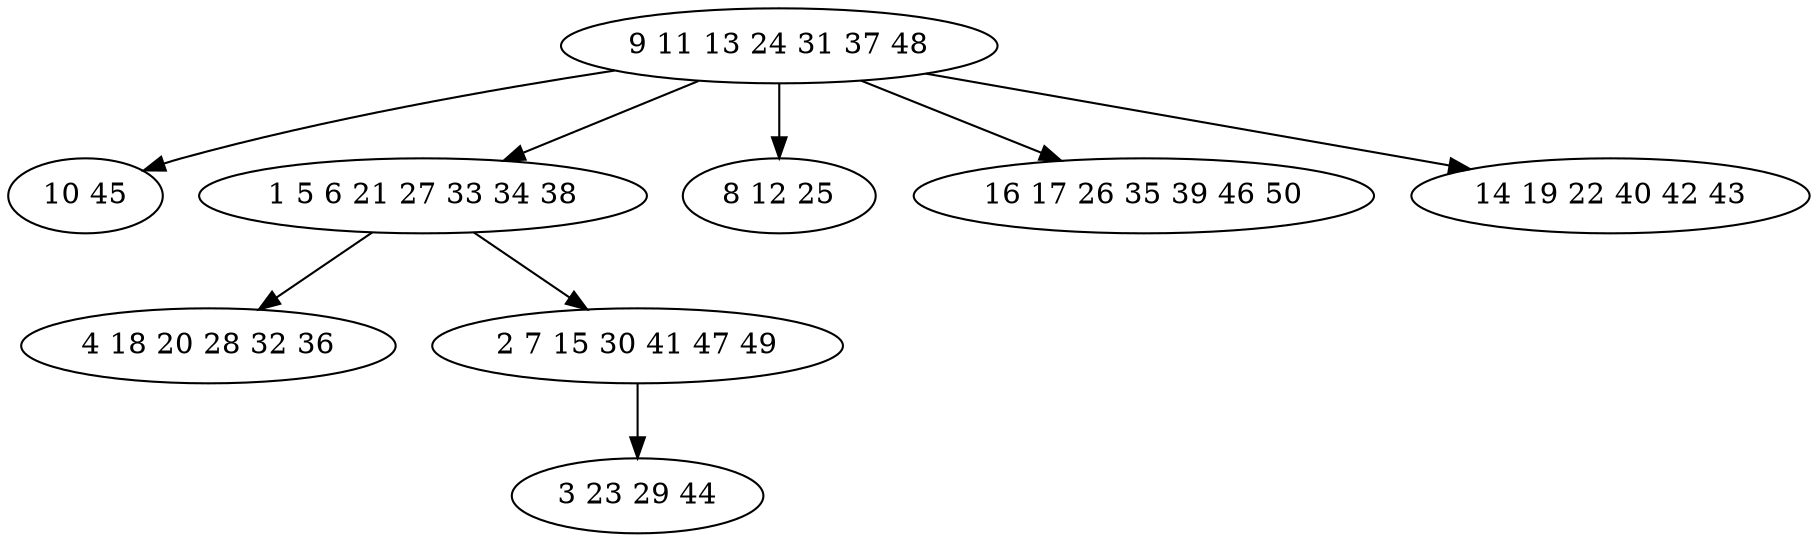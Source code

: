 digraph true_tree {
	"0" -> "1"
	"0" -> "2"
	"0" -> "3"
	"2" -> "4"
	"0" -> "5"
	"0" -> "6"
	"2" -> "7"
	"7" -> "8"
	"0" [label="9 11 13 24 31 37 48"];
	"1" [label="10 45"];
	"2" [label="1 5 6 21 27 33 34 38"];
	"3" [label="8 12 25"];
	"4" [label="4 18 20 28 32 36"];
	"5" [label="16 17 26 35 39 46 50"];
	"6" [label="14 19 22 40 42 43"];
	"7" [label="2 7 15 30 41 47 49"];
	"8" [label="3 23 29 44"];
}
